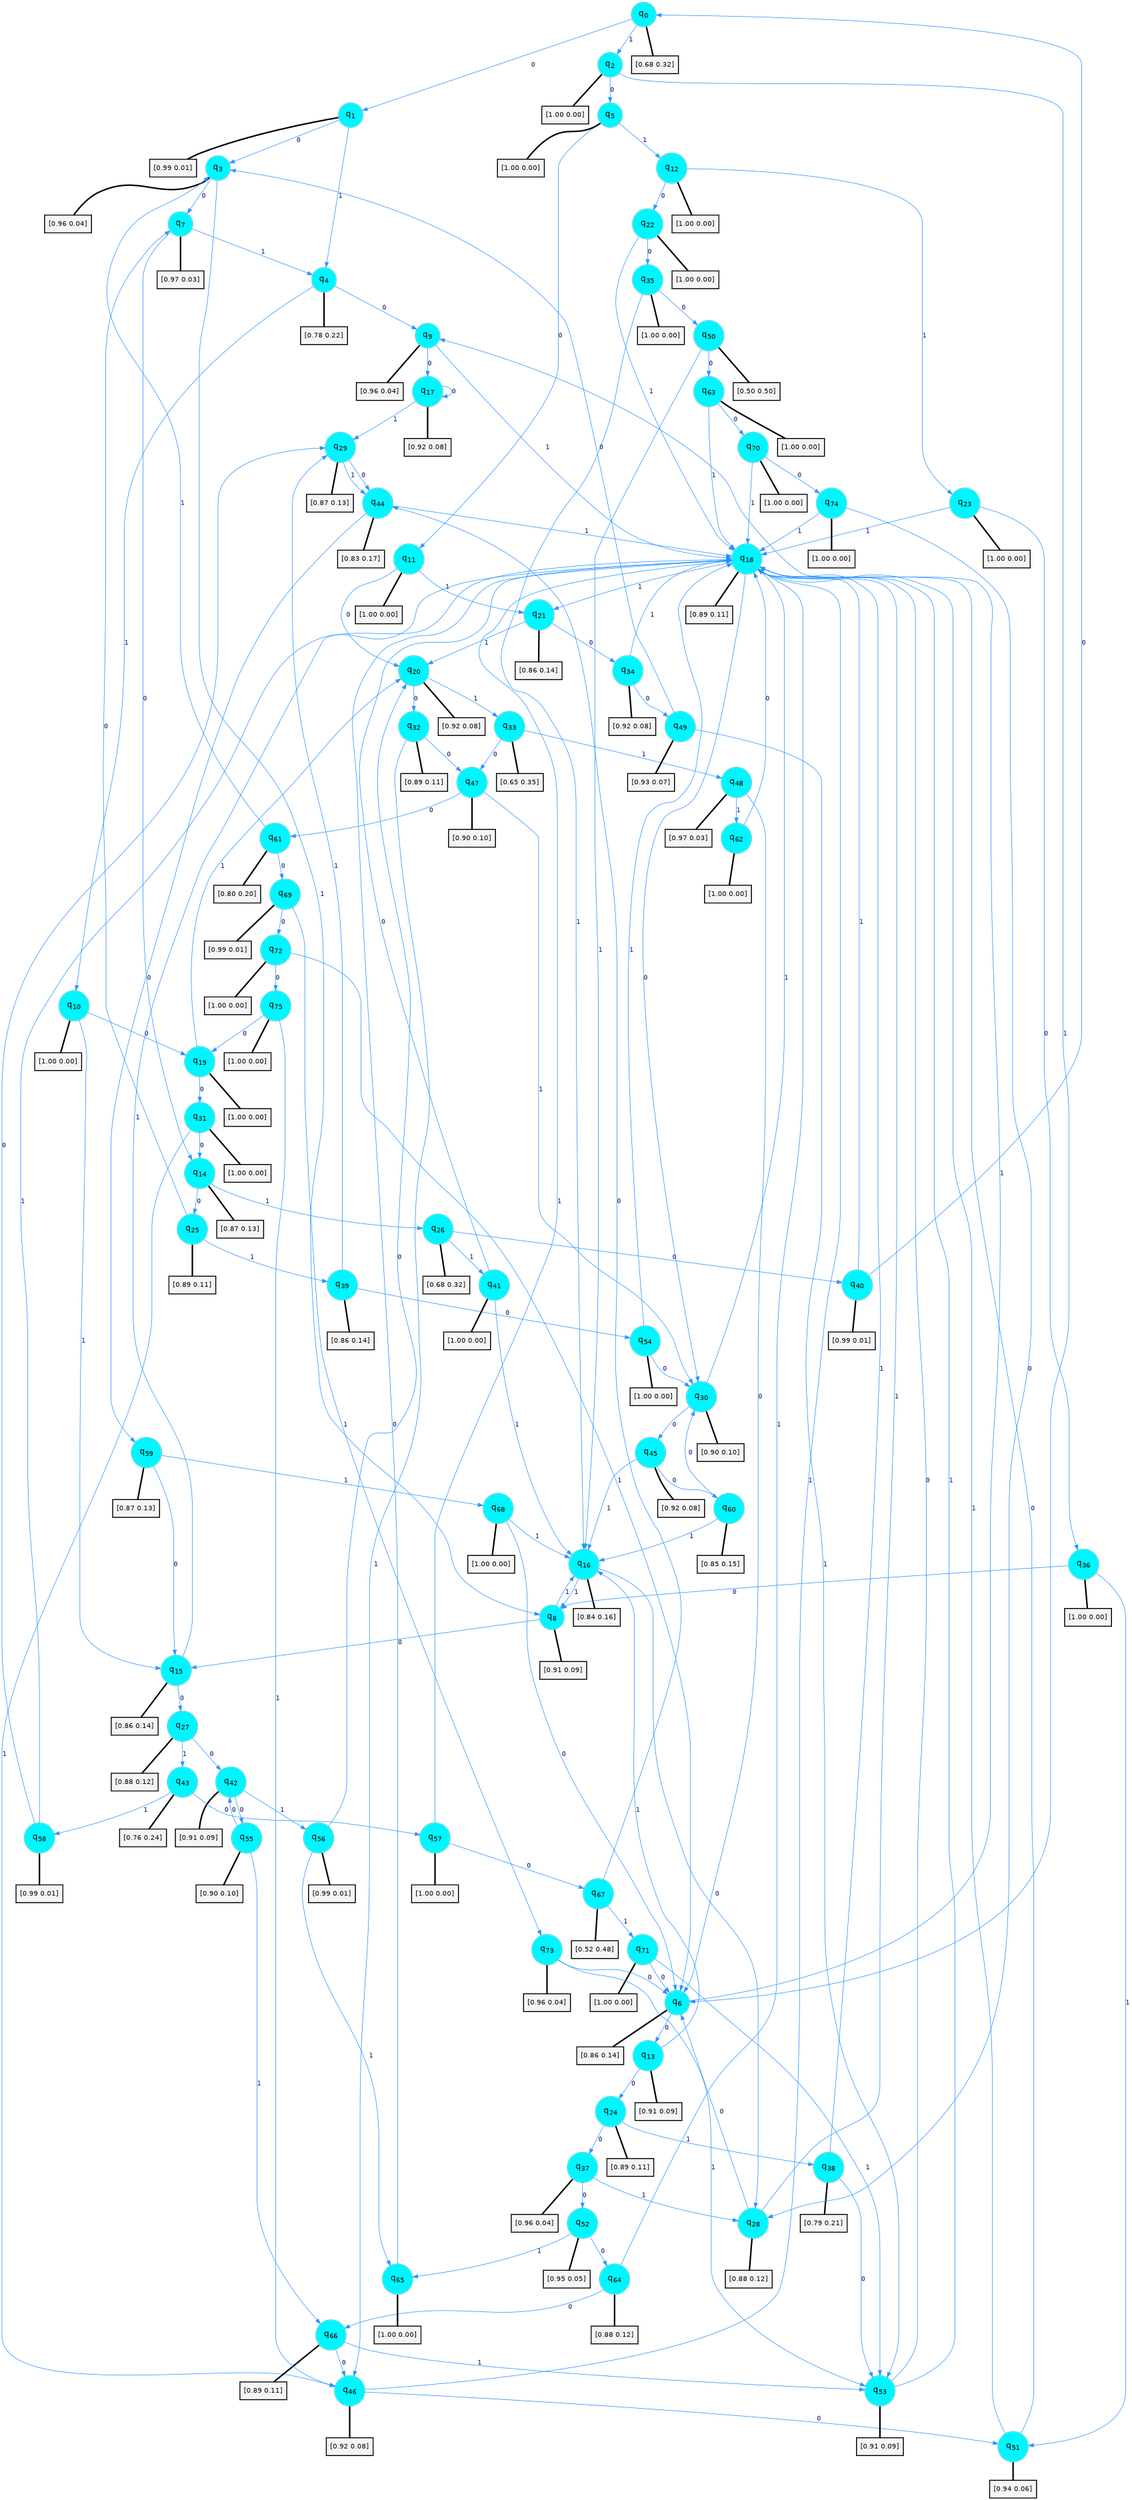 digraph G {
graph [
bgcolor=transparent, dpi=300, rankdir=TD, size="40,25"];
node [
color=gray, fillcolor=turquoise1, fontcolor=black, fontname=Helvetica, fontsize=16, fontweight=bold, shape=circle, style=filled];
edge [
arrowsize=1, color=dodgerblue1, fontcolor=midnightblue, fontname=courier, fontweight=bold, penwidth=1, style=solid, weight=20];
0[label=<q<SUB>0</SUB>>];
1[label=<q<SUB>1</SUB>>];
2[label=<q<SUB>2</SUB>>];
3[label=<q<SUB>3</SUB>>];
4[label=<q<SUB>4</SUB>>];
5[label=<q<SUB>5</SUB>>];
6[label=<q<SUB>6</SUB>>];
7[label=<q<SUB>7</SUB>>];
8[label=<q<SUB>8</SUB>>];
9[label=<q<SUB>9</SUB>>];
10[label=<q<SUB>10</SUB>>];
11[label=<q<SUB>11</SUB>>];
12[label=<q<SUB>12</SUB>>];
13[label=<q<SUB>13</SUB>>];
14[label=<q<SUB>14</SUB>>];
15[label=<q<SUB>15</SUB>>];
16[label=<q<SUB>16</SUB>>];
17[label=<q<SUB>17</SUB>>];
18[label=<q<SUB>18</SUB>>];
19[label=<q<SUB>19</SUB>>];
20[label=<q<SUB>20</SUB>>];
21[label=<q<SUB>21</SUB>>];
22[label=<q<SUB>22</SUB>>];
23[label=<q<SUB>23</SUB>>];
24[label=<q<SUB>24</SUB>>];
25[label=<q<SUB>25</SUB>>];
26[label=<q<SUB>26</SUB>>];
27[label=<q<SUB>27</SUB>>];
28[label=<q<SUB>28</SUB>>];
29[label=<q<SUB>29</SUB>>];
30[label=<q<SUB>30</SUB>>];
31[label=<q<SUB>31</SUB>>];
32[label=<q<SUB>32</SUB>>];
33[label=<q<SUB>33</SUB>>];
34[label=<q<SUB>34</SUB>>];
35[label=<q<SUB>35</SUB>>];
36[label=<q<SUB>36</SUB>>];
37[label=<q<SUB>37</SUB>>];
38[label=<q<SUB>38</SUB>>];
39[label=<q<SUB>39</SUB>>];
40[label=<q<SUB>40</SUB>>];
41[label=<q<SUB>41</SUB>>];
42[label=<q<SUB>42</SUB>>];
43[label=<q<SUB>43</SUB>>];
44[label=<q<SUB>44</SUB>>];
45[label=<q<SUB>45</SUB>>];
46[label=<q<SUB>46</SUB>>];
47[label=<q<SUB>47</SUB>>];
48[label=<q<SUB>48</SUB>>];
49[label=<q<SUB>49</SUB>>];
50[label=<q<SUB>50</SUB>>];
51[label=<q<SUB>51</SUB>>];
52[label=<q<SUB>52</SUB>>];
53[label=<q<SUB>53</SUB>>];
54[label=<q<SUB>54</SUB>>];
55[label=<q<SUB>55</SUB>>];
56[label=<q<SUB>56</SUB>>];
57[label=<q<SUB>57</SUB>>];
58[label=<q<SUB>58</SUB>>];
59[label=<q<SUB>59</SUB>>];
60[label=<q<SUB>60</SUB>>];
61[label=<q<SUB>61</SUB>>];
62[label=<q<SUB>62</SUB>>];
63[label=<q<SUB>63</SUB>>];
64[label=<q<SUB>64</SUB>>];
65[label=<q<SUB>65</SUB>>];
66[label=<q<SUB>66</SUB>>];
67[label=<q<SUB>67</SUB>>];
68[label=<q<SUB>68</SUB>>];
69[label=<q<SUB>69</SUB>>];
70[label=<q<SUB>70</SUB>>];
71[label=<q<SUB>71</SUB>>];
72[label=<q<SUB>72</SUB>>];
73[label=<q<SUB>73</SUB>>];
74[label=<q<SUB>74</SUB>>];
75[label=<q<SUB>75</SUB>>];
76[label="[0.68 0.32]", shape=box,fontcolor=black, fontname=Helvetica, fontsize=14, penwidth=2, fillcolor=whitesmoke,color=black];
77[label="[0.99 0.01]", shape=box,fontcolor=black, fontname=Helvetica, fontsize=14, penwidth=2, fillcolor=whitesmoke,color=black];
78[label="[1.00 0.00]", shape=box,fontcolor=black, fontname=Helvetica, fontsize=14, penwidth=2, fillcolor=whitesmoke,color=black];
79[label="[0.96 0.04]", shape=box,fontcolor=black, fontname=Helvetica, fontsize=14, penwidth=2, fillcolor=whitesmoke,color=black];
80[label="[0.78 0.22]", shape=box,fontcolor=black, fontname=Helvetica, fontsize=14, penwidth=2, fillcolor=whitesmoke,color=black];
81[label="[1.00 0.00]", shape=box,fontcolor=black, fontname=Helvetica, fontsize=14, penwidth=2, fillcolor=whitesmoke,color=black];
82[label="[0.86 0.14]", shape=box,fontcolor=black, fontname=Helvetica, fontsize=14, penwidth=2, fillcolor=whitesmoke,color=black];
83[label="[0.97 0.03]", shape=box,fontcolor=black, fontname=Helvetica, fontsize=14, penwidth=2, fillcolor=whitesmoke,color=black];
84[label="[0.91 0.09]", shape=box,fontcolor=black, fontname=Helvetica, fontsize=14, penwidth=2, fillcolor=whitesmoke,color=black];
85[label="[0.96 0.04]", shape=box,fontcolor=black, fontname=Helvetica, fontsize=14, penwidth=2, fillcolor=whitesmoke,color=black];
86[label="[1.00 0.00]", shape=box,fontcolor=black, fontname=Helvetica, fontsize=14, penwidth=2, fillcolor=whitesmoke,color=black];
87[label="[1.00 0.00]", shape=box,fontcolor=black, fontname=Helvetica, fontsize=14, penwidth=2, fillcolor=whitesmoke,color=black];
88[label="[1.00 0.00]", shape=box,fontcolor=black, fontname=Helvetica, fontsize=14, penwidth=2, fillcolor=whitesmoke,color=black];
89[label="[0.91 0.09]", shape=box,fontcolor=black, fontname=Helvetica, fontsize=14, penwidth=2, fillcolor=whitesmoke,color=black];
90[label="[0.87 0.13]", shape=box,fontcolor=black, fontname=Helvetica, fontsize=14, penwidth=2, fillcolor=whitesmoke,color=black];
91[label="[0.86 0.14]", shape=box,fontcolor=black, fontname=Helvetica, fontsize=14, penwidth=2, fillcolor=whitesmoke,color=black];
92[label="[0.84 0.16]", shape=box,fontcolor=black, fontname=Helvetica, fontsize=14, penwidth=2, fillcolor=whitesmoke,color=black];
93[label="[0.92 0.08]", shape=box,fontcolor=black, fontname=Helvetica, fontsize=14, penwidth=2, fillcolor=whitesmoke,color=black];
94[label="[0.89 0.11]", shape=box,fontcolor=black, fontname=Helvetica, fontsize=14, penwidth=2, fillcolor=whitesmoke,color=black];
95[label="[1.00 0.00]", shape=box,fontcolor=black, fontname=Helvetica, fontsize=14, penwidth=2, fillcolor=whitesmoke,color=black];
96[label="[0.92 0.08]", shape=box,fontcolor=black, fontname=Helvetica, fontsize=14, penwidth=2, fillcolor=whitesmoke,color=black];
97[label="[0.86 0.14]", shape=box,fontcolor=black, fontname=Helvetica, fontsize=14, penwidth=2, fillcolor=whitesmoke,color=black];
98[label="[1.00 0.00]", shape=box,fontcolor=black, fontname=Helvetica, fontsize=14, penwidth=2, fillcolor=whitesmoke,color=black];
99[label="[1.00 0.00]", shape=box,fontcolor=black, fontname=Helvetica, fontsize=14, penwidth=2, fillcolor=whitesmoke,color=black];
100[label="[0.89 0.11]", shape=box,fontcolor=black, fontname=Helvetica, fontsize=14, penwidth=2, fillcolor=whitesmoke,color=black];
101[label="[0.89 0.11]", shape=box,fontcolor=black, fontname=Helvetica, fontsize=14, penwidth=2, fillcolor=whitesmoke,color=black];
102[label="[0.68 0.32]", shape=box,fontcolor=black, fontname=Helvetica, fontsize=14, penwidth=2, fillcolor=whitesmoke,color=black];
103[label="[0.88 0.12]", shape=box,fontcolor=black, fontname=Helvetica, fontsize=14, penwidth=2, fillcolor=whitesmoke,color=black];
104[label="[0.88 0.12]", shape=box,fontcolor=black, fontname=Helvetica, fontsize=14, penwidth=2, fillcolor=whitesmoke,color=black];
105[label="[0.87 0.13]", shape=box,fontcolor=black, fontname=Helvetica, fontsize=14, penwidth=2, fillcolor=whitesmoke,color=black];
106[label="[0.90 0.10]", shape=box,fontcolor=black, fontname=Helvetica, fontsize=14, penwidth=2, fillcolor=whitesmoke,color=black];
107[label="[1.00 0.00]", shape=box,fontcolor=black, fontname=Helvetica, fontsize=14, penwidth=2, fillcolor=whitesmoke,color=black];
108[label="[0.89 0.11]", shape=box,fontcolor=black, fontname=Helvetica, fontsize=14, penwidth=2, fillcolor=whitesmoke,color=black];
109[label="[0.65 0.35]", shape=box,fontcolor=black, fontname=Helvetica, fontsize=14, penwidth=2, fillcolor=whitesmoke,color=black];
110[label="[0.92 0.08]", shape=box,fontcolor=black, fontname=Helvetica, fontsize=14, penwidth=2, fillcolor=whitesmoke,color=black];
111[label="[1.00 0.00]", shape=box,fontcolor=black, fontname=Helvetica, fontsize=14, penwidth=2, fillcolor=whitesmoke,color=black];
112[label="[1.00 0.00]", shape=box,fontcolor=black, fontname=Helvetica, fontsize=14, penwidth=2, fillcolor=whitesmoke,color=black];
113[label="[0.96 0.04]", shape=box,fontcolor=black, fontname=Helvetica, fontsize=14, penwidth=2, fillcolor=whitesmoke,color=black];
114[label="[0.79 0.21]", shape=box,fontcolor=black, fontname=Helvetica, fontsize=14, penwidth=2, fillcolor=whitesmoke,color=black];
115[label="[0.86 0.14]", shape=box,fontcolor=black, fontname=Helvetica, fontsize=14, penwidth=2, fillcolor=whitesmoke,color=black];
116[label="[0.99 0.01]", shape=box,fontcolor=black, fontname=Helvetica, fontsize=14, penwidth=2, fillcolor=whitesmoke,color=black];
117[label="[1.00 0.00]", shape=box,fontcolor=black, fontname=Helvetica, fontsize=14, penwidth=2, fillcolor=whitesmoke,color=black];
118[label="[0.91 0.09]", shape=box,fontcolor=black, fontname=Helvetica, fontsize=14, penwidth=2, fillcolor=whitesmoke,color=black];
119[label="[0.76 0.24]", shape=box,fontcolor=black, fontname=Helvetica, fontsize=14, penwidth=2, fillcolor=whitesmoke,color=black];
120[label="[0.83 0.17]", shape=box,fontcolor=black, fontname=Helvetica, fontsize=14, penwidth=2, fillcolor=whitesmoke,color=black];
121[label="[0.92 0.08]", shape=box,fontcolor=black, fontname=Helvetica, fontsize=14, penwidth=2, fillcolor=whitesmoke,color=black];
122[label="[0.92 0.08]", shape=box,fontcolor=black, fontname=Helvetica, fontsize=14, penwidth=2, fillcolor=whitesmoke,color=black];
123[label="[0.90 0.10]", shape=box,fontcolor=black, fontname=Helvetica, fontsize=14, penwidth=2, fillcolor=whitesmoke,color=black];
124[label="[0.97 0.03]", shape=box,fontcolor=black, fontname=Helvetica, fontsize=14, penwidth=2, fillcolor=whitesmoke,color=black];
125[label="[0.93 0.07]", shape=box,fontcolor=black, fontname=Helvetica, fontsize=14, penwidth=2, fillcolor=whitesmoke,color=black];
126[label="[0.50 0.50]", shape=box,fontcolor=black, fontname=Helvetica, fontsize=14, penwidth=2, fillcolor=whitesmoke,color=black];
127[label="[0.94 0.06]", shape=box,fontcolor=black, fontname=Helvetica, fontsize=14, penwidth=2, fillcolor=whitesmoke,color=black];
128[label="[0.95 0.05]", shape=box,fontcolor=black, fontname=Helvetica, fontsize=14, penwidth=2, fillcolor=whitesmoke,color=black];
129[label="[0.91 0.09]", shape=box,fontcolor=black, fontname=Helvetica, fontsize=14, penwidth=2, fillcolor=whitesmoke,color=black];
130[label="[1.00 0.00]", shape=box,fontcolor=black, fontname=Helvetica, fontsize=14, penwidth=2, fillcolor=whitesmoke,color=black];
131[label="[0.90 0.10]", shape=box,fontcolor=black, fontname=Helvetica, fontsize=14, penwidth=2, fillcolor=whitesmoke,color=black];
132[label="[0.99 0.01]", shape=box,fontcolor=black, fontname=Helvetica, fontsize=14, penwidth=2, fillcolor=whitesmoke,color=black];
133[label="[1.00 0.00]", shape=box,fontcolor=black, fontname=Helvetica, fontsize=14, penwidth=2, fillcolor=whitesmoke,color=black];
134[label="[0.99 0.01]", shape=box,fontcolor=black, fontname=Helvetica, fontsize=14, penwidth=2, fillcolor=whitesmoke,color=black];
135[label="[0.87 0.13]", shape=box,fontcolor=black, fontname=Helvetica, fontsize=14, penwidth=2, fillcolor=whitesmoke,color=black];
136[label="[0.85 0.15]", shape=box,fontcolor=black, fontname=Helvetica, fontsize=14, penwidth=2, fillcolor=whitesmoke,color=black];
137[label="[0.80 0.20]", shape=box,fontcolor=black, fontname=Helvetica, fontsize=14, penwidth=2, fillcolor=whitesmoke,color=black];
138[label="[1.00 0.00]", shape=box,fontcolor=black, fontname=Helvetica, fontsize=14, penwidth=2, fillcolor=whitesmoke,color=black];
139[label="[1.00 0.00]", shape=box,fontcolor=black, fontname=Helvetica, fontsize=14, penwidth=2, fillcolor=whitesmoke,color=black];
140[label="[0.88 0.12]", shape=box,fontcolor=black, fontname=Helvetica, fontsize=14, penwidth=2, fillcolor=whitesmoke,color=black];
141[label="[1.00 0.00]", shape=box,fontcolor=black, fontname=Helvetica, fontsize=14, penwidth=2, fillcolor=whitesmoke,color=black];
142[label="[0.89 0.11]", shape=box,fontcolor=black, fontname=Helvetica, fontsize=14, penwidth=2, fillcolor=whitesmoke,color=black];
143[label="[0.52 0.48]", shape=box,fontcolor=black, fontname=Helvetica, fontsize=14, penwidth=2, fillcolor=whitesmoke,color=black];
144[label="[1.00 0.00]", shape=box,fontcolor=black, fontname=Helvetica, fontsize=14, penwidth=2, fillcolor=whitesmoke,color=black];
145[label="[0.99 0.01]", shape=box,fontcolor=black, fontname=Helvetica, fontsize=14, penwidth=2, fillcolor=whitesmoke,color=black];
146[label="[1.00 0.00]", shape=box,fontcolor=black, fontname=Helvetica, fontsize=14, penwidth=2, fillcolor=whitesmoke,color=black];
147[label="[1.00 0.00]", shape=box,fontcolor=black, fontname=Helvetica, fontsize=14, penwidth=2, fillcolor=whitesmoke,color=black];
148[label="[1.00 0.00]", shape=box,fontcolor=black, fontname=Helvetica, fontsize=14, penwidth=2, fillcolor=whitesmoke,color=black];
149[label="[0.96 0.04]", shape=box,fontcolor=black, fontname=Helvetica, fontsize=14, penwidth=2, fillcolor=whitesmoke,color=black];
150[label="[1.00 0.00]", shape=box,fontcolor=black, fontname=Helvetica, fontsize=14, penwidth=2, fillcolor=whitesmoke,color=black];
151[label="[1.00 0.00]", shape=box,fontcolor=black, fontname=Helvetica, fontsize=14, penwidth=2, fillcolor=whitesmoke,color=black];
0->1 [label=0];
0->2 [label=1];
0->76 [arrowhead=none, penwidth=3,color=black];
1->3 [label=0];
1->4 [label=1];
1->77 [arrowhead=none, penwidth=3,color=black];
2->5 [label=0];
2->6 [label=1];
2->78 [arrowhead=none, penwidth=3,color=black];
3->7 [label=0];
3->8 [label=1];
3->79 [arrowhead=none, penwidth=3,color=black];
4->9 [label=0];
4->10 [label=1];
4->80 [arrowhead=none, penwidth=3,color=black];
5->11 [label=0];
5->12 [label=1];
5->81 [arrowhead=none, penwidth=3,color=black];
6->13 [label=0];
6->9 [label=1];
6->82 [arrowhead=none, penwidth=3,color=black];
7->14 [label=0];
7->4 [label=1];
7->83 [arrowhead=none, penwidth=3,color=black];
8->15 [label=0];
8->16 [label=1];
8->84 [arrowhead=none, penwidth=3,color=black];
9->17 [label=0];
9->18 [label=1];
9->85 [arrowhead=none, penwidth=3,color=black];
10->19 [label=0];
10->15 [label=1];
10->86 [arrowhead=none, penwidth=3,color=black];
11->20 [label=0];
11->21 [label=1];
11->87 [arrowhead=none, penwidth=3,color=black];
12->22 [label=0];
12->23 [label=1];
12->88 [arrowhead=none, penwidth=3,color=black];
13->24 [label=0];
13->16 [label=1];
13->89 [arrowhead=none, penwidth=3,color=black];
14->25 [label=0];
14->26 [label=1];
14->90 [arrowhead=none, penwidth=3,color=black];
15->27 [label=0];
15->18 [label=1];
15->91 [arrowhead=none, penwidth=3,color=black];
16->28 [label=0];
16->8 [label=1];
16->92 [arrowhead=none, penwidth=3,color=black];
17->17 [label=0];
17->29 [label=1];
17->93 [arrowhead=none, penwidth=3,color=black];
18->30 [label=0];
18->21 [label=1];
18->94 [arrowhead=none, penwidth=3,color=black];
19->31 [label=0];
19->20 [label=1];
19->95 [arrowhead=none, penwidth=3,color=black];
20->32 [label=0];
20->33 [label=1];
20->96 [arrowhead=none, penwidth=3,color=black];
21->34 [label=0];
21->20 [label=1];
21->97 [arrowhead=none, penwidth=3,color=black];
22->35 [label=0];
22->18 [label=1];
22->98 [arrowhead=none, penwidth=3,color=black];
23->36 [label=0];
23->18 [label=1];
23->99 [arrowhead=none, penwidth=3,color=black];
24->37 [label=0];
24->38 [label=1];
24->100 [arrowhead=none, penwidth=3,color=black];
25->7 [label=0];
25->39 [label=1];
25->101 [arrowhead=none, penwidth=3,color=black];
26->40 [label=0];
26->41 [label=1];
26->102 [arrowhead=none, penwidth=3,color=black];
27->42 [label=0];
27->43 [label=1];
27->103 [arrowhead=none, penwidth=3,color=black];
28->6 [label=0];
28->18 [label=1];
28->104 [arrowhead=none, penwidth=3,color=black];
29->44 [label=0];
29->44 [label=1];
29->105 [arrowhead=none, penwidth=3,color=black];
30->45 [label=0];
30->18 [label=1];
30->106 [arrowhead=none, penwidth=3,color=black];
31->14 [label=0];
31->46 [label=1];
31->107 [arrowhead=none, penwidth=3,color=black];
32->47 [label=0];
32->46 [label=1];
32->108 [arrowhead=none, penwidth=3,color=black];
33->47 [label=0];
33->48 [label=1];
33->109 [arrowhead=none, penwidth=3,color=black];
34->49 [label=0];
34->18 [label=1];
34->110 [arrowhead=none, penwidth=3,color=black];
35->50 [label=0];
35->16 [label=1];
35->111 [arrowhead=none, penwidth=3,color=black];
36->8 [label=0];
36->51 [label=1];
36->112 [arrowhead=none, penwidth=3,color=black];
37->52 [label=0];
37->28 [label=1];
37->113 [arrowhead=none, penwidth=3,color=black];
38->53 [label=0];
38->18 [label=1];
38->114 [arrowhead=none, penwidth=3,color=black];
39->54 [label=0];
39->29 [label=1];
39->115 [arrowhead=none, penwidth=3,color=black];
40->0 [label=0];
40->18 [label=1];
40->116 [arrowhead=none, penwidth=3,color=black];
41->18 [label=0];
41->16 [label=1];
41->117 [arrowhead=none, penwidth=3,color=black];
42->55 [label=0];
42->56 [label=1];
42->118 [arrowhead=none, penwidth=3,color=black];
43->57 [label=0];
43->58 [label=1];
43->119 [arrowhead=none, penwidth=3,color=black];
44->59 [label=0];
44->18 [label=1];
44->120 [arrowhead=none, penwidth=3,color=black];
45->60 [label=0];
45->16 [label=1];
45->121 [arrowhead=none, penwidth=3,color=black];
46->51 [label=0];
46->18 [label=1];
46->122 [arrowhead=none, penwidth=3,color=black];
47->61 [label=0];
47->30 [label=1];
47->123 [arrowhead=none, penwidth=3,color=black];
48->6 [label=0];
48->62 [label=1];
48->124 [arrowhead=none, penwidth=3,color=black];
49->3 [label=0];
49->53 [label=1];
49->125 [arrowhead=none, penwidth=3,color=black];
50->63 [label=0];
50->16 [label=1];
50->126 [arrowhead=none, penwidth=3,color=black];
51->18 [label=0];
51->18 [label=1];
51->127 [arrowhead=none, penwidth=3,color=black];
52->64 [label=0];
52->65 [label=1];
52->128 [arrowhead=none, penwidth=3,color=black];
53->18 [label=0];
53->18 [label=1];
53->129 [arrowhead=none, penwidth=3,color=black];
54->30 [label=0];
54->18 [label=1];
54->130 [arrowhead=none, penwidth=3,color=black];
55->42 [label=0];
55->66 [label=1];
55->131 [arrowhead=none, penwidth=3,color=black];
56->20 [label=0];
56->65 [label=1];
56->132 [arrowhead=none, penwidth=3,color=black];
57->67 [label=0];
57->18 [label=1];
57->133 [arrowhead=none, penwidth=3,color=black];
58->29 [label=0];
58->18 [label=1];
58->134 [arrowhead=none, penwidth=3,color=black];
59->15 [label=0];
59->68 [label=1];
59->135 [arrowhead=none, penwidth=3,color=black];
60->30 [label=0];
60->16 [label=1];
60->136 [arrowhead=none, penwidth=3,color=black];
61->69 [label=0];
61->3 [label=1];
61->137 [arrowhead=none, penwidth=3,color=black];
62->18 [label=0];
62->138 [arrowhead=none, penwidth=3,color=black];
63->70 [label=0];
63->18 [label=1];
63->139 [arrowhead=none, penwidth=3,color=black];
64->66 [label=0];
64->18 [label=1];
64->140 [arrowhead=none, penwidth=3,color=black];
65->18 [label=0];
65->141 [arrowhead=none, penwidth=3,color=black];
66->46 [label=0];
66->53 [label=1];
66->142 [arrowhead=none, penwidth=3,color=black];
67->44 [label=0];
67->71 [label=1];
67->143 [arrowhead=none, penwidth=3,color=black];
68->6 [label=0];
68->16 [label=1];
68->144 [arrowhead=none, penwidth=3,color=black];
69->72 [label=0];
69->73 [label=1];
69->145 [arrowhead=none, penwidth=3,color=black];
70->74 [label=0];
70->18 [label=1];
70->146 [arrowhead=none, penwidth=3,color=black];
71->6 [label=0];
71->53 [label=1];
71->147 [arrowhead=none, penwidth=3,color=black];
72->75 [label=0];
72->6 [label=1];
72->148 [arrowhead=none, penwidth=3,color=black];
73->6 [label=0];
73->53 [label=1];
73->149 [arrowhead=none, penwidth=3,color=black];
74->28 [label=0];
74->18 [label=1];
74->150 [arrowhead=none, penwidth=3,color=black];
75->19 [label=0];
75->46 [label=1];
75->151 [arrowhead=none, penwidth=3,color=black];
}
